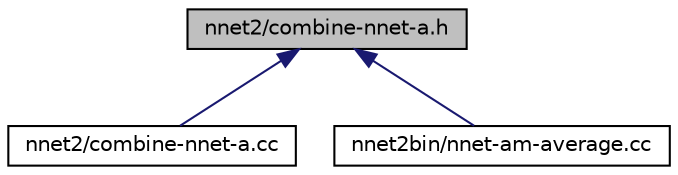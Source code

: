 digraph "nnet2/combine-nnet-a.h"
{
  edge [fontname="Helvetica",fontsize="10",labelfontname="Helvetica",labelfontsize="10"];
  node [fontname="Helvetica",fontsize="10",shape=record];
  Node125 [label="nnet2/combine-nnet-a.h",height=0.2,width=0.4,color="black", fillcolor="grey75", style="filled", fontcolor="black"];
  Node125 -> Node126 [dir="back",color="midnightblue",fontsize="10",style="solid",fontname="Helvetica"];
  Node126 [label="nnet2/combine-nnet-a.cc",height=0.2,width=0.4,color="black", fillcolor="white", style="filled",URL="$combine-nnet-a_8cc.html"];
  Node125 -> Node127 [dir="back",color="midnightblue",fontsize="10",style="solid",fontname="Helvetica"];
  Node127 [label="nnet2bin/nnet-am-average.cc",height=0.2,width=0.4,color="black", fillcolor="white", style="filled",URL="$nnet-am-average_8cc.html"];
}
